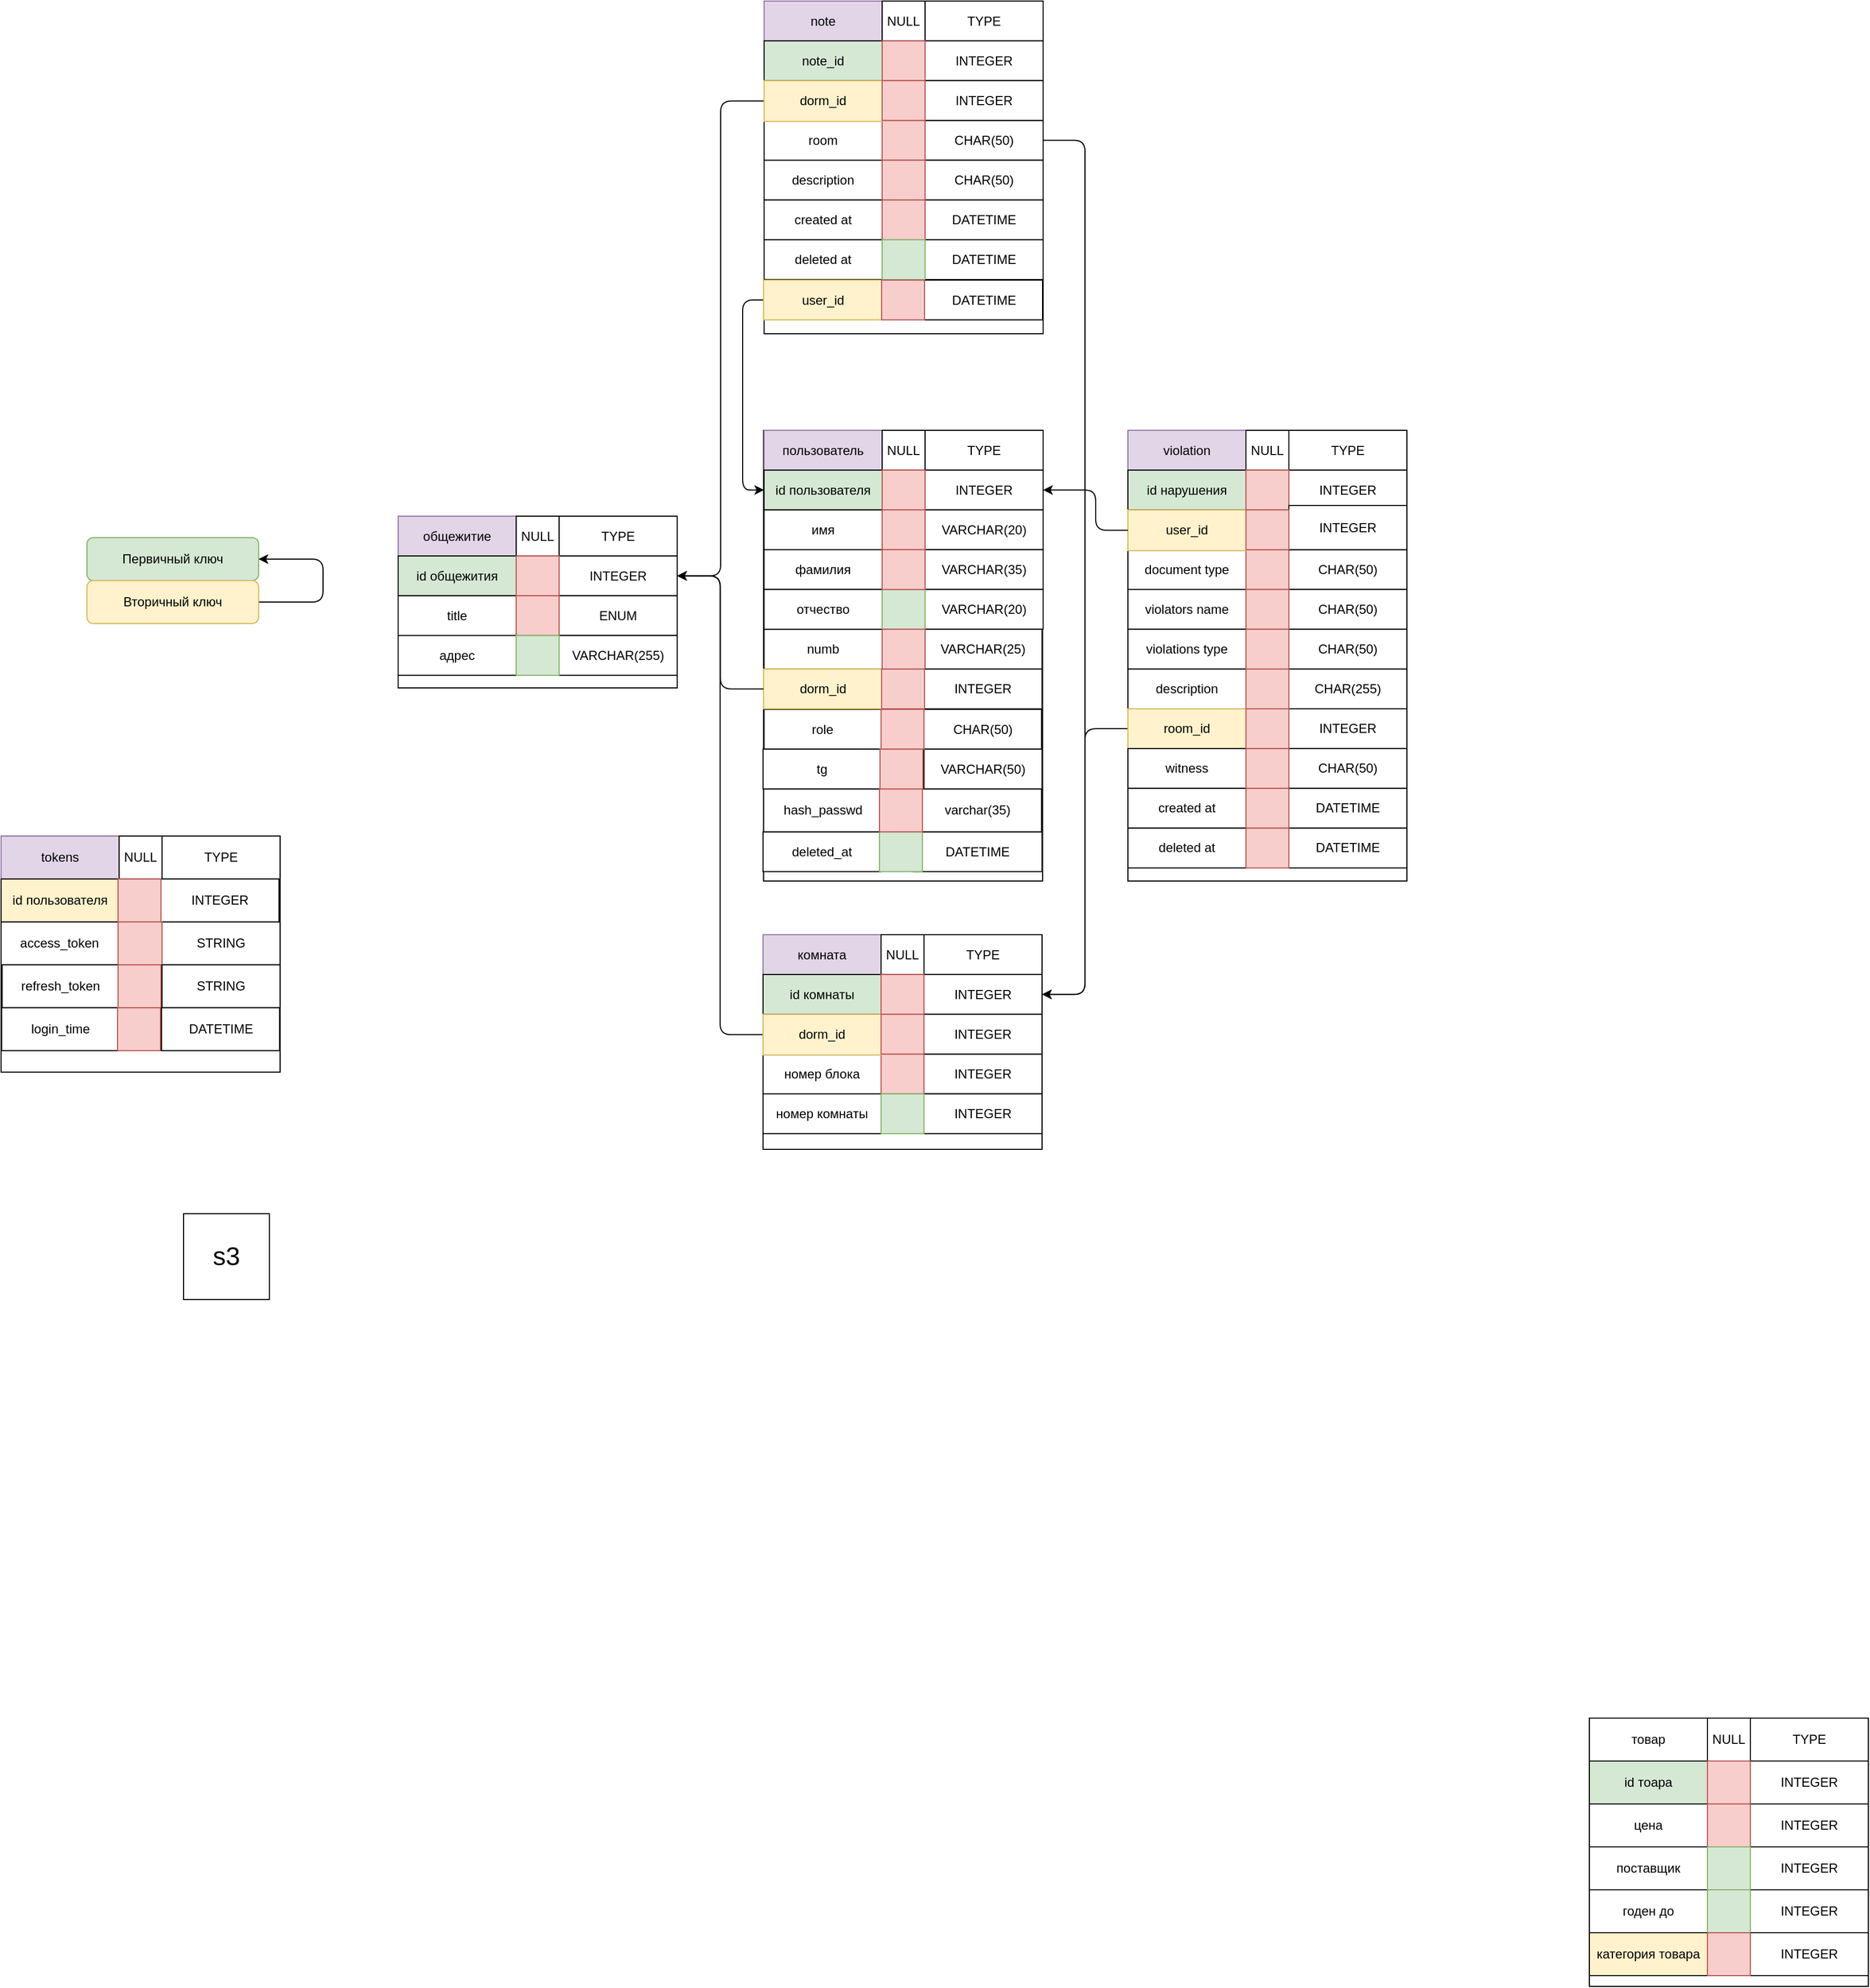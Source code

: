 <mxfile version="24.8.6">
  <diagram id="IK03RhYoSm1twwCSZCft" name="datalogic">
    <mxGraphModel dx="233" dy="3057" grid="1" gridSize="10" guides="1" tooltips="1" connect="1" arrows="1" fold="1" page="1" pageScale="1" pageWidth="827" pageHeight="1169" math="0" shadow="0">
      <root>
        <mxCell id="0" />
        <mxCell id="1" parent="0" />
        <mxCell id="Mg-qTSmUdFS9DDmD3kpt-196" value="" style="group" parent="1" vertex="1" connectable="0">
          <mxGeometry x="3000" y="400" width="260" height="250" as="geometry" />
        </mxCell>
        <mxCell id="Mg-qTSmUdFS9DDmD3kpt-197" value="" style="rounded=0;whiteSpace=wrap;html=1;container=0;" parent="Mg-qTSmUdFS9DDmD3kpt-196" vertex="1">
          <mxGeometry width="260" height="250" as="geometry" />
        </mxCell>
        <mxCell id="Mg-qTSmUdFS9DDmD3kpt-198" value="TYPE" style="rounded=0;whiteSpace=wrap;html=1;container=0;" parent="Mg-qTSmUdFS9DDmD3kpt-196" vertex="1">
          <mxGeometry x="150" width="110" height="40" as="geometry" />
        </mxCell>
        <mxCell id="Mg-qTSmUdFS9DDmD3kpt-199" value="товар" style="rounded=0;whiteSpace=wrap;html=1;container=0;" parent="Mg-qTSmUdFS9DDmD3kpt-196" vertex="1">
          <mxGeometry width="110" height="40" as="geometry" />
        </mxCell>
        <mxCell id="Mg-qTSmUdFS9DDmD3kpt-200" value="NULL" style="rounded=0;whiteSpace=wrap;html=1;container=0;" parent="Mg-qTSmUdFS9DDmD3kpt-196" vertex="1">
          <mxGeometry x="110" width="40" height="40" as="geometry" />
        </mxCell>
        <mxCell id="Mg-qTSmUdFS9DDmD3kpt-201" value="INTEGER" style="rounded=0;whiteSpace=wrap;html=1;container=0;" parent="Mg-qTSmUdFS9DDmD3kpt-196" vertex="1">
          <mxGeometry x="150" y="40" width="110" height="40" as="geometry" />
        </mxCell>
        <mxCell id="Mg-qTSmUdFS9DDmD3kpt-202" value="id тоара" style="rounded=0;whiteSpace=wrap;html=1;fillColor=#d5e8d4;strokeColor=default;container=0;" parent="Mg-qTSmUdFS9DDmD3kpt-196" vertex="1">
          <mxGeometry y="40" width="110" height="40" as="geometry" />
        </mxCell>
        <mxCell id="Mg-qTSmUdFS9DDmD3kpt-203" value="" style="rounded=0;whiteSpace=wrap;html=1;fillColor=#f8cecc;strokeColor=#b85450;container=0;" parent="Mg-qTSmUdFS9DDmD3kpt-196" vertex="1">
          <mxGeometry x="110" y="40" width="40" height="40" as="geometry" />
        </mxCell>
        <mxCell id="Mg-qTSmUdFS9DDmD3kpt-204" value="INTEGER" style="rounded=0;whiteSpace=wrap;html=1;container=0;" parent="Mg-qTSmUdFS9DDmD3kpt-196" vertex="1">
          <mxGeometry x="150" y="80" width="110" height="40" as="geometry" />
        </mxCell>
        <mxCell id="Mg-qTSmUdFS9DDmD3kpt-205" value="цена" style="rounded=0;whiteSpace=wrap;html=1;container=0;" parent="Mg-qTSmUdFS9DDmD3kpt-196" vertex="1">
          <mxGeometry y="80" width="110" height="40" as="geometry" />
        </mxCell>
        <mxCell id="Mg-qTSmUdFS9DDmD3kpt-206" value="" style="rounded=0;whiteSpace=wrap;html=1;fillColor=#f8cecc;strokeColor=#b85450;container=0;" parent="Mg-qTSmUdFS9DDmD3kpt-196" vertex="1">
          <mxGeometry x="110" y="80" width="40" height="40" as="geometry" />
        </mxCell>
        <mxCell id="Mg-qTSmUdFS9DDmD3kpt-207" value="INTEGER" style="rounded=0;whiteSpace=wrap;html=1;container=0;" parent="Mg-qTSmUdFS9DDmD3kpt-196" vertex="1">
          <mxGeometry x="150" y="120" width="110" height="40" as="geometry" />
        </mxCell>
        <mxCell id="Mg-qTSmUdFS9DDmD3kpt-208" value="поставщик" style="rounded=0;whiteSpace=wrap;html=1;container=0;" parent="Mg-qTSmUdFS9DDmD3kpt-196" vertex="1">
          <mxGeometry y="120" width="110" height="40" as="geometry" />
        </mxCell>
        <mxCell id="Mg-qTSmUdFS9DDmD3kpt-209" value="" style="rounded=0;whiteSpace=wrap;html=1;fillColor=#d5e8d4;strokeColor=#82b366;container=0;" parent="Mg-qTSmUdFS9DDmD3kpt-196" vertex="1">
          <mxGeometry x="110" y="120" width="40" height="40" as="geometry" />
        </mxCell>
        <mxCell id="Mg-qTSmUdFS9DDmD3kpt-210" value="INTEGER" style="rounded=0;whiteSpace=wrap;html=1;container=0;" parent="Mg-qTSmUdFS9DDmD3kpt-196" vertex="1">
          <mxGeometry x="150" y="160" width="110" height="40" as="geometry" />
        </mxCell>
        <mxCell id="Mg-qTSmUdFS9DDmD3kpt-211" value="годен до" style="rounded=0;whiteSpace=wrap;html=1;container=0;" parent="Mg-qTSmUdFS9DDmD3kpt-196" vertex="1">
          <mxGeometry y="160" width="110" height="40" as="geometry" />
        </mxCell>
        <mxCell id="Mg-qTSmUdFS9DDmD3kpt-212" value="" style="rounded=0;whiteSpace=wrap;html=1;fillColor=#d5e8d4;strokeColor=#82b366;container=0;" parent="Mg-qTSmUdFS9DDmD3kpt-196" vertex="1">
          <mxGeometry x="110" y="160" width="40" height="40" as="geometry" />
        </mxCell>
        <mxCell id="Mg-qTSmUdFS9DDmD3kpt-213" value="INTEGER" style="rounded=0;whiteSpace=wrap;html=1;container=0;" parent="Mg-qTSmUdFS9DDmD3kpt-196" vertex="1">
          <mxGeometry x="150" y="200" width="110" height="40" as="geometry" />
        </mxCell>
        <mxCell id="Mg-qTSmUdFS9DDmD3kpt-214" value="категория товара" style="rounded=0;whiteSpace=wrap;html=1;container=0;fillColor=#fff2cc;strokeColor=default;" parent="Mg-qTSmUdFS9DDmD3kpt-196" vertex="1">
          <mxGeometry y="200" width="110" height="40" as="geometry" />
        </mxCell>
        <mxCell id="Mg-qTSmUdFS9DDmD3kpt-215" value="" style="rounded=0;whiteSpace=wrap;html=1;fillColor=#f8cecc;strokeColor=#b85450;container=0;" parent="Mg-qTSmUdFS9DDmD3kpt-196" vertex="1">
          <mxGeometry x="110" y="200" width="40" height="40" as="geometry" />
        </mxCell>
        <mxCell id="kz-lpx9P9c-T509X2Sdj-74" value="&lt;font style=&quot;font-size: 24px;&quot;&gt;s3&lt;/font&gt;" style="whiteSpace=wrap;html=1;aspect=fixed;" parent="1" vertex="1">
          <mxGeometry x="1690" y="-70" width="80" height="80" as="geometry" />
        </mxCell>
        <mxCell id="XcGxTRYXJ3ZfyFaMYZR7-38" value="" style="group" parent="1" vertex="1" connectable="0">
          <mxGeometry x="1600" y="-700" width="220" height="80" as="geometry" />
        </mxCell>
        <mxCell id="Mg-qTSmUdFS9DDmD3kpt-182" value="Первичный ключ" style="rounded=1;whiteSpace=wrap;html=1;fillColor=#d5e8d4;strokeColor=#82b366;" parent="XcGxTRYXJ3ZfyFaMYZR7-38" vertex="1">
          <mxGeometry width="160" height="40" as="geometry" />
        </mxCell>
        <mxCell id="Mg-qTSmUdFS9DDmD3kpt-183" style="edgeStyle=orthogonalEdgeStyle;shape=connector;rounded=1;orthogonalLoop=1;jettySize=auto;html=1;entryX=1;entryY=0.5;entryDx=0;entryDy=0;labelBackgroundColor=default;strokeColor=default;align=center;verticalAlign=middle;fontFamily=Helvetica;fontSize=11;fontColor=default;endArrow=classic;endFill=1;" parent="XcGxTRYXJ3ZfyFaMYZR7-38" source="Mg-qTSmUdFS9DDmD3kpt-184" target="Mg-qTSmUdFS9DDmD3kpt-182" edge="1">
          <mxGeometry relative="1" as="geometry">
            <Array as="points">
              <mxPoint x="220" y="60" />
              <mxPoint x="220" y="20" />
            </Array>
          </mxGeometry>
        </mxCell>
        <mxCell id="Mg-qTSmUdFS9DDmD3kpt-184" value="Вторичный ключ" style="rounded=1;whiteSpace=wrap;html=1;fillColor=#fff2cc;strokeColor=#d6b656;" parent="XcGxTRYXJ3ZfyFaMYZR7-38" vertex="1">
          <mxGeometry y="40" width="160" height="40" as="geometry" />
        </mxCell>
        <mxCell id="_W2fJyuQ3QIpKZY6sCjL-20" value="" style="group" parent="1" vertex="1" connectable="0">
          <mxGeometry x="1520" y="-421.93" width="260" height="220" as="geometry" />
        </mxCell>
        <mxCell id="_W2fJyuQ3QIpKZY6sCjL-4" value="" style="rounded=0;whiteSpace=wrap;html=1;container=0;" parent="_W2fJyuQ3QIpKZY6sCjL-20" vertex="1">
          <mxGeometry width="260" height="220" as="geometry" />
        </mxCell>
        <mxCell id="_W2fJyuQ3QIpKZY6sCjL-5" value="TYPE" style="rounded=0;whiteSpace=wrap;html=1;container=0;" parent="_W2fJyuQ3QIpKZY6sCjL-20" vertex="1">
          <mxGeometry x="150" width="110" height="40" as="geometry" />
        </mxCell>
        <mxCell id="_W2fJyuQ3QIpKZY6sCjL-6" value="tokens" style="rounded=0;whiteSpace=wrap;html=1;container=0;fillColor=#e1d5e7;strokeColor=#9673a6;" parent="_W2fJyuQ3QIpKZY6sCjL-20" vertex="1">
          <mxGeometry width="110" height="40" as="geometry" />
        </mxCell>
        <mxCell id="_W2fJyuQ3QIpKZY6sCjL-7" value="NULL" style="rounded=0;whiteSpace=wrap;html=1;container=0;" parent="_W2fJyuQ3QIpKZY6sCjL-20" vertex="1">
          <mxGeometry x="110" width="40" height="40" as="geometry" />
        </mxCell>
        <mxCell id="_W2fJyuQ3QIpKZY6sCjL-8" value="STRING" style="rounded=0;whiteSpace=wrap;html=1;container=0;" parent="_W2fJyuQ3QIpKZY6sCjL-20" vertex="1">
          <mxGeometry x="150" y="80" width="110" height="40" as="geometry" />
        </mxCell>
        <mxCell id="_W2fJyuQ3QIpKZY6sCjL-9" value="access_token" style="rounded=0;whiteSpace=wrap;html=1;container=0;" parent="_W2fJyuQ3QIpKZY6sCjL-20" vertex="1">
          <mxGeometry y="80" width="109" height="40" as="geometry" />
        </mxCell>
        <mxCell id="_W2fJyuQ3QIpKZY6sCjL-10" value="INTEGER" style="rounded=0;whiteSpace=wrap;html=1;container=0;" parent="_W2fJyuQ3QIpKZY6sCjL-20" vertex="1">
          <mxGeometry x="149" y="40" width="110" height="40" as="geometry" />
        </mxCell>
        <mxCell id="_W2fJyuQ3QIpKZY6sCjL-11" value="id пользователя" style="rounded=0;whiteSpace=wrap;html=1;container=0;fillColor=#fff2cc;strokeColor=default;" parent="_W2fJyuQ3QIpKZY6sCjL-20" vertex="1">
          <mxGeometry y="40" width="110" height="40" as="geometry" />
        </mxCell>
        <mxCell id="_W2fJyuQ3QIpKZY6sCjL-12" value="" style="rounded=0;whiteSpace=wrap;html=1;fillColor=#f8cecc;strokeColor=#b85450;container=0;" parent="_W2fJyuQ3QIpKZY6sCjL-20" vertex="1">
          <mxGeometry x="109" y="40" width="40" height="40" as="geometry" />
        </mxCell>
        <mxCell id="_W2fJyuQ3QIpKZY6sCjL-13" value="" style="rounded=0;whiteSpace=wrap;html=1;fillColor=#f8cecc;strokeColor=#b85450;container=0;" parent="_W2fJyuQ3QIpKZY6sCjL-20" vertex="1">
          <mxGeometry x="109" y="80" width="41" height="40" as="geometry" />
        </mxCell>
        <mxCell id="_W2fJyuQ3QIpKZY6sCjL-14" value="STRING" style="rounded=0;whiteSpace=wrap;html=1;container=0;" parent="_W2fJyuQ3QIpKZY6sCjL-20" vertex="1">
          <mxGeometry x="150" y="120" width="110" height="40" as="geometry" />
        </mxCell>
        <mxCell id="_W2fJyuQ3QIpKZY6sCjL-15" value="refresh_token" style="rounded=0;whiteSpace=wrap;html=1;container=0;" parent="_W2fJyuQ3QIpKZY6sCjL-20" vertex="1">
          <mxGeometry x="1" y="120" width="109" height="40" as="geometry" />
        </mxCell>
        <mxCell id="_W2fJyuQ3QIpKZY6sCjL-16" value="" style="rounded=0;whiteSpace=wrap;html=1;fillColor=#f8cecc;strokeColor=#b85450;container=0;" parent="_W2fJyuQ3QIpKZY6sCjL-20" vertex="1">
          <mxGeometry x="109" y="120" width="40" height="40" as="geometry" />
        </mxCell>
        <mxCell id="_W2fJyuQ3QIpKZY6sCjL-17" value="DATETIME" style="rounded=0;whiteSpace=wrap;html=1;container=0;" parent="_W2fJyuQ3QIpKZY6sCjL-20" vertex="1">
          <mxGeometry x="149.5" y="160" width="110" height="40" as="geometry" />
        </mxCell>
        <mxCell id="_W2fJyuQ3QIpKZY6sCjL-18" value="login_time" style="rounded=0;whiteSpace=wrap;html=1;container=0;" parent="_W2fJyuQ3QIpKZY6sCjL-20" vertex="1">
          <mxGeometry x="0.5" y="160" width="109" height="40" as="geometry" />
        </mxCell>
        <mxCell id="_W2fJyuQ3QIpKZY6sCjL-19" value="" style="rounded=0;whiteSpace=wrap;html=1;fillColor=#f8cecc;strokeColor=#b85450;container=0;" parent="_W2fJyuQ3QIpKZY6sCjL-20" vertex="1">
          <mxGeometry x="108.5" y="160" width="40" height="40" as="geometry" />
        </mxCell>
        <mxCell id="7xOUk3DTF3WUJqtrLa9k-38" value="" style="group" parent="1" vertex="1" connectable="0">
          <mxGeometry x="1890" y="-720" width="260" height="160" as="geometry" />
        </mxCell>
        <mxCell id="7xOUk3DTF3WUJqtrLa9k-5" value="" style="rounded=0;whiteSpace=wrap;html=1;container=0;" parent="7xOUk3DTF3WUJqtrLa9k-38" vertex="1">
          <mxGeometry width="260" height="160" as="geometry" />
        </mxCell>
        <mxCell id="7xOUk3DTF3WUJqtrLa9k-6" value="TYPE" style="rounded=0;whiteSpace=wrap;html=1;container=0;" parent="7xOUk3DTF3WUJqtrLa9k-38" vertex="1">
          <mxGeometry x="150" width="110" height="37.073" as="geometry" />
        </mxCell>
        <mxCell id="7xOUk3DTF3WUJqtrLa9k-7" value="общежитие" style="rounded=0;whiteSpace=wrap;html=1;fillColor=#e1d5e7;strokeColor=#9673a6;container=0;" parent="7xOUk3DTF3WUJqtrLa9k-38" vertex="1">
          <mxGeometry width="110" height="37.073" as="geometry" />
        </mxCell>
        <mxCell id="7xOUk3DTF3WUJqtrLa9k-8" value="NULL" style="rounded=0;whiteSpace=wrap;html=1;container=0;" parent="7xOUk3DTF3WUJqtrLa9k-38" vertex="1">
          <mxGeometry x="110" width="40" height="37.073" as="geometry" />
        </mxCell>
        <mxCell id="7xOUk3DTF3WUJqtrLa9k-9" value="INTEGER" style="rounded=0;whiteSpace=wrap;html=1;container=0;" parent="7xOUk3DTF3WUJqtrLa9k-38" vertex="1">
          <mxGeometry x="150" y="37.073" width="110" height="37.073" as="geometry" />
        </mxCell>
        <mxCell id="7xOUk3DTF3WUJqtrLa9k-10" value="id общежития" style="rounded=0;whiteSpace=wrap;html=1;fillColor=#d5e8d4;strokeColor=default;container=0;" parent="7xOUk3DTF3WUJqtrLa9k-38" vertex="1">
          <mxGeometry y="37.073" width="110" height="37.073" as="geometry" />
        </mxCell>
        <mxCell id="7xOUk3DTF3WUJqtrLa9k-11" value="ENUM" style="rounded=0;whiteSpace=wrap;html=1;container=0;" parent="7xOUk3DTF3WUJqtrLa9k-38" vertex="1">
          <mxGeometry x="150" y="74.146" width="110" height="37.073" as="geometry" />
        </mxCell>
        <mxCell id="7xOUk3DTF3WUJqtrLa9k-12" value="title" style="rounded=0;whiteSpace=wrap;html=1;container=0;" parent="7xOUk3DTF3WUJqtrLa9k-38" vertex="1">
          <mxGeometry y="74.146" width="110" height="38" as="geometry" />
        </mxCell>
        <mxCell id="7xOUk3DTF3WUJqtrLa9k-13" value="VARCHAR(255)" style="rounded=0;whiteSpace=wrap;html=1;container=0;" parent="7xOUk3DTF3WUJqtrLa9k-38" vertex="1">
          <mxGeometry x="150" y="111.22" width="110" height="37.073" as="geometry" />
        </mxCell>
        <mxCell id="7xOUk3DTF3WUJqtrLa9k-14" value="адрес" style="rounded=0;whiteSpace=wrap;html=1;container=0;" parent="7xOUk3DTF3WUJqtrLa9k-38" vertex="1">
          <mxGeometry y="111.22" width="110" height="37.073" as="geometry" />
        </mxCell>
        <mxCell id="7xOUk3DTF3WUJqtrLa9k-28" value="" style="rounded=0;whiteSpace=wrap;html=1;strokeColor=#b85450;fillColor=#f8cecc;container=0;" parent="7xOUk3DTF3WUJqtrLa9k-38" vertex="1">
          <mxGeometry x="110" y="37.073" width="40" height="37.073" as="geometry" />
        </mxCell>
        <mxCell id="7xOUk3DTF3WUJqtrLa9k-29" value="" style="rounded=0;whiteSpace=wrap;html=1;strokeColor=#b85450;fillColor=#f8cecc;container=0;" parent="7xOUk3DTF3WUJqtrLa9k-38" vertex="1">
          <mxGeometry x="110" y="74.146" width="40" height="37.073" as="geometry" />
        </mxCell>
        <mxCell id="7xOUk3DTF3WUJqtrLa9k-31" value="" style="rounded=0;whiteSpace=wrap;html=1;strokeColor=#82b366;fillColor=#d5e8d4;container=0;" parent="7xOUk3DTF3WUJqtrLa9k-38" vertex="1">
          <mxGeometry x="110" y="111.22" width="40" height="37.073" as="geometry" />
        </mxCell>
        <mxCell id="7xOUk3DTF3WUJqtrLa9k-73" value="" style="group" parent="1" vertex="1" connectable="0">
          <mxGeometry x="2230" y="-800" width="261" height="420" as="geometry" />
        </mxCell>
        <mxCell id="Mg-qTSmUdFS9DDmD3kpt-273" value="" style="rounded=0;whiteSpace=wrap;html=1;container=0;" parent="7xOUk3DTF3WUJqtrLa9k-73" vertex="1">
          <mxGeometry x="0.5" width="260" height="420" as="geometry" />
        </mxCell>
        <mxCell id="Mg-qTSmUdFS9DDmD3kpt-274" value="TYPE" style="rounded=0;whiteSpace=wrap;html=1;container=0;" parent="7xOUk3DTF3WUJqtrLa9k-73" vertex="1">
          <mxGeometry x="151" width="110" height="37.073" as="geometry" />
        </mxCell>
        <mxCell id="Mg-qTSmUdFS9DDmD3kpt-275" value="пользователь" style="rounded=0;whiteSpace=wrap;html=1;fillColor=#e1d5e7;strokeColor=#9673a6;container=0;" parent="7xOUk3DTF3WUJqtrLa9k-73" vertex="1">
          <mxGeometry x="1" width="110" height="37.073" as="geometry" />
        </mxCell>
        <mxCell id="Mg-qTSmUdFS9DDmD3kpt-276" value="NULL" style="rounded=0;whiteSpace=wrap;html=1;container=0;" parent="7xOUk3DTF3WUJqtrLa9k-73" vertex="1">
          <mxGeometry x="111" width="40" height="37.073" as="geometry" />
        </mxCell>
        <mxCell id="Mg-qTSmUdFS9DDmD3kpt-277" value="INTEGER" style="rounded=0;whiteSpace=wrap;html=1;container=0;" parent="7xOUk3DTF3WUJqtrLa9k-73" vertex="1">
          <mxGeometry x="151" y="37.073" width="110" height="37.073" as="geometry" />
        </mxCell>
        <mxCell id="Mg-qTSmUdFS9DDmD3kpt-278" value="id пользователя" style="rounded=0;whiteSpace=wrap;html=1;fillColor=#d5e8d4;strokeColor=default;container=0;" parent="7xOUk3DTF3WUJqtrLa9k-73" vertex="1">
          <mxGeometry x="1" y="37.073" width="110" height="37.073" as="geometry" />
        </mxCell>
        <mxCell id="Mg-qTSmUdFS9DDmD3kpt-283" value="VARCHAR(20)" style="rounded=0;whiteSpace=wrap;html=1;container=0;" parent="7xOUk3DTF3WUJqtrLa9k-73" vertex="1">
          <mxGeometry x="151" y="74.146" width="110" height="37.073" as="geometry" />
        </mxCell>
        <mxCell id="Mg-qTSmUdFS9DDmD3kpt-284" value="имя" style="rounded=0;whiteSpace=wrap;html=1;container=0;" parent="7xOUk3DTF3WUJqtrLa9k-73" vertex="1">
          <mxGeometry x="1" y="74.146" width="110" height="38" as="geometry" />
        </mxCell>
        <mxCell id="Mg-qTSmUdFS9DDmD3kpt-286" value="VARCHAR(35)" style="rounded=0;whiteSpace=wrap;html=1;container=0;" parent="7xOUk3DTF3WUJqtrLa9k-73" vertex="1">
          <mxGeometry x="151" y="111.22" width="110" height="37.073" as="geometry" />
        </mxCell>
        <mxCell id="Mg-qTSmUdFS9DDmD3kpt-287" value="фамилия" style="rounded=0;whiteSpace=wrap;html=1;container=0;" parent="7xOUk3DTF3WUJqtrLa9k-73" vertex="1">
          <mxGeometry x="1" y="111.22" width="110" height="37.073" as="geometry" />
        </mxCell>
        <mxCell id="Mg-qTSmUdFS9DDmD3kpt-288" value="" style="rounded=0;whiteSpace=wrap;html=1;container=0;" parent="7xOUk3DTF3WUJqtrLa9k-73" vertex="1">
          <mxGeometry x="111" y="148.293" width="40" height="37.073" as="geometry" />
        </mxCell>
        <mxCell id="Mg-qTSmUdFS9DDmD3kpt-289" value="VARCHAR(20)" style="rounded=0;whiteSpace=wrap;html=1;container=0;" parent="7xOUk3DTF3WUJqtrLa9k-73" vertex="1">
          <mxGeometry x="151" y="148.293" width="110" height="37.073" as="geometry" />
        </mxCell>
        <mxCell id="Mg-qTSmUdFS9DDmD3kpt-298" value="numb" style="rounded=0;whiteSpace=wrap;html=1;strokeColor=default;container=0;" parent="7xOUk3DTF3WUJqtrLa9k-73" vertex="1">
          <mxGeometry x="1" y="185.36" width="110" height="37.07" as="geometry" />
        </mxCell>
        <mxCell id="Mg-qTSmUdFS9DDmD3kpt-299" value="VARCHAR(25)" style="rounded=0;whiteSpace=wrap;html=1;container=0;" parent="7xOUk3DTF3WUJqtrLa9k-73" vertex="1">
          <mxGeometry x="150" y="185.362" width="110" height="37.073" as="geometry" />
        </mxCell>
        <mxCell id="Mg-qTSmUdFS9DDmD3kpt-304" value="отчество" style="rounded=0;whiteSpace=wrap;html=1;strokeColor=default;container=0;" parent="7xOUk3DTF3WUJqtrLa9k-73" vertex="1">
          <mxGeometry x="1" y="148.293" width="110" height="37.073" as="geometry" />
        </mxCell>
        <mxCell id="XcGxTRYXJ3ZfyFaMYZR7-34" value="role" style="rounded=0;whiteSpace=wrap;html=1;container=0;" parent="7xOUk3DTF3WUJqtrLa9k-73" vertex="1">
          <mxGeometry x="1" y="260.01" width="109" height="37.07" as="geometry" />
        </mxCell>
        <mxCell id="XcGxTRYXJ3ZfyFaMYZR7-35" value="CHAR(50)" style="rounded=0;whiteSpace=wrap;html=1;container=0;" parent="7xOUk3DTF3WUJqtrLa9k-73" vertex="1">
          <mxGeometry x="149.5" y="260.005" width="110" height="37.073" as="geometry" />
        </mxCell>
        <mxCell id="1lnWtZXPtRV0MWCXyM58-1" value="deleted_at" style="rounded=0;whiteSpace=wrap;html=1;container=0;" parent="7xOUk3DTF3WUJqtrLa9k-73" vertex="1">
          <mxGeometry y="374.15" width="110" height="37.07" as="geometry" />
        </mxCell>
        <mxCell id="1lnWtZXPtRV0MWCXyM58-2" value="DATETIME" style="rounded=0;whiteSpace=wrap;html=1;container=0;" parent="7xOUk3DTF3WUJqtrLa9k-73" vertex="1">
          <mxGeometry x="140" y="374.15" width="120" height="37.07" as="geometry" />
        </mxCell>
        <mxCell id="XcGxTRYXJ3ZfyFaMYZR7-51" value="varchar(35)" style="rounded=0;whiteSpace=wrap;html=1;container=0;" parent="7xOUk3DTF3WUJqtrLa9k-73" vertex="1">
          <mxGeometry x="140" y="334.15" width="119.5" height="40" as="geometry" />
        </mxCell>
        <mxCell id="7xOUk3DTF3WUJqtrLa9k-3" value="VARCHAR(50)" style="rounded=0;whiteSpace=wrap;html=1;container=0;" parent="7xOUk3DTF3WUJqtrLa9k-73" vertex="1">
          <mxGeometry x="150" y="297.08" width="110" height="37.07" as="geometry" />
        </mxCell>
        <mxCell id="XcGxTRYXJ3ZfyFaMYZR7-52" value="hash_passwd" style="rounded=0;whiteSpace=wrap;html=1;container=0;" parent="7xOUk3DTF3WUJqtrLa9k-73" vertex="1">
          <mxGeometry x="0.5" y="334.15" width="110" height="40" as="geometry" />
        </mxCell>
        <mxCell id="7xOUk3DTF3WUJqtrLa9k-2" value="tg" style="rounded=0;whiteSpace=wrap;html=1;container=0;" parent="7xOUk3DTF3WUJqtrLa9k-73" vertex="1">
          <mxGeometry y="297.08" width="110" height="37.07" as="geometry" />
        </mxCell>
        <mxCell id="Mg-qTSmUdFS9DDmD3kpt-279" value="" style="rounded=0;whiteSpace=wrap;html=1;strokeColor=#b85450;fillColor=#f8cecc;container=0;" parent="7xOUk3DTF3WUJqtrLa9k-73" vertex="1">
          <mxGeometry x="111" y="37.073" width="40" height="37.073" as="geometry" />
        </mxCell>
        <mxCell id="Mg-qTSmUdFS9DDmD3kpt-285" value="" style="rounded=0;whiteSpace=wrap;html=1;strokeColor=#b85450;fillColor=#f8cecc;container=0;" parent="7xOUk3DTF3WUJqtrLa9k-73" vertex="1">
          <mxGeometry x="111" y="74.146" width="40" height="37.073" as="geometry" />
        </mxCell>
        <mxCell id="Mg-qTSmUdFS9DDmD3kpt-291" value="" style="rounded=0;whiteSpace=wrap;html=1;strokeColor=#82b366;fillColor=#d5e8d4;container=0;" parent="7xOUk3DTF3WUJqtrLa9k-73" vertex="1">
          <mxGeometry x="111" y="148.293" width="40" height="37.073" as="geometry" />
        </mxCell>
        <mxCell id="Mg-qTSmUdFS9DDmD3kpt-297" value="" style="rounded=0;whiteSpace=wrap;html=1;strokeColor=#b85450;fillColor=#f8cecc;container=0;" parent="7xOUk3DTF3WUJqtrLa9k-73" vertex="1">
          <mxGeometry x="111" y="111.22" width="40" height="37.073" as="geometry" />
        </mxCell>
        <mxCell id="Mg-qTSmUdFS9DDmD3kpt-300" value="" style="rounded=0;whiteSpace=wrap;html=1;strokeColor=#b85450;fillColor=#f8cecc;container=0;" parent="7xOUk3DTF3WUJqtrLa9k-73" vertex="1">
          <mxGeometry x="111" y="185.36" width="40" height="37.07" as="geometry" />
        </mxCell>
        <mxCell id="XcGxTRYXJ3ZfyFaMYZR7-36" value="" style="rounded=0;whiteSpace=wrap;html=1;strokeColor=#b85450;fillColor=#f8cecc;container=0;" parent="7xOUk3DTF3WUJqtrLa9k-73" vertex="1">
          <mxGeometry x="110" y="260.01" width="40" height="37.07" as="geometry" />
        </mxCell>
        <mxCell id="1lnWtZXPtRV0MWCXyM58-3" value="" style="rounded=0;whiteSpace=wrap;html=1;strokeColor=#82b366;fillColor=#d5e8d4;container=0;" parent="7xOUk3DTF3WUJqtrLa9k-73" vertex="1">
          <mxGeometry x="108.5" y="374.145" width="40" height="37.073" as="geometry" />
        </mxCell>
        <mxCell id="XcGxTRYXJ3ZfyFaMYZR7-53" value="" style="rounded=0;whiteSpace=wrap;html=1;fillColor=#f8cecc;strokeColor=#b85450;container=0;" parent="7xOUk3DTF3WUJqtrLa9k-73" vertex="1">
          <mxGeometry x="108.5" y="334.15" width="40" height="40" as="geometry" />
        </mxCell>
        <mxCell id="7xOUk3DTF3WUJqtrLa9k-4" value="" style="rounded=0;whiteSpace=wrap;html=1;strokeColor=#b85450;fillColor=#f8cecc;container=0;" parent="7xOUk3DTF3WUJqtrLa9k-73" vertex="1">
          <mxGeometry x="109" y="297.08" width="40" height="37.07" as="geometry" />
        </mxCell>
        <mxCell id="7xOUk3DTF3WUJqtrLa9k-68" value="dorm_id" style="rounded=0;whiteSpace=wrap;html=1;container=0;fillColor=#fff2cc;strokeColor=#d6b656;" parent="7xOUk3DTF3WUJqtrLa9k-73" vertex="1">
          <mxGeometry x="0.5" y="222.44" width="110" height="37.07" as="geometry" />
        </mxCell>
        <mxCell id="7xOUk3DTF3WUJqtrLa9k-69" value="INTEGER" style="rounded=0;whiteSpace=wrap;html=1;container=0;" parent="7xOUk3DTF3WUJqtrLa9k-73" vertex="1">
          <mxGeometry x="150" y="222.435" width="110" height="37.073" as="geometry" />
        </mxCell>
        <mxCell id="7xOUk3DTF3WUJqtrLa9k-70" value="" style="rounded=0;whiteSpace=wrap;html=1;strokeColor=#b85450;fillColor=#f8cecc;container=0;" parent="7xOUk3DTF3WUJqtrLa9k-73" vertex="1">
          <mxGeometry x="110.5" y="222.44" width="40" height="37.07" as="geometry" />
        </mxCell>
        <mxCell id="7xOUk3DTF3WUJqtrLa9k-128" style="edgeStyle=orthogonalEdgeStyle;rounded=1;orthogonalLoop=1;jettySize=auto;html=1;entryX=1;entryY=0.5;entryDx=0;entryDy=0;curved=0;" parent="1" source="7xOUk3DTF3WUJqtrLa9k-68" target="7xOUk3DTF3WUJqtrLa9k-9" edge="1">
          <mxGeometry relative="1" as="geometry" />
        </mxCell>
        <mxCell id="7xOUk3DTF3WUJqtrLa9k-130" style="edgeStyle=orthogonalEdgeStyle;rounded=1;orthogonalLoop=1;jettySize=auto;html=1;entryX=1;entryY=0.5;entryDx=0;entryDy=0;curved=0;" parent="1" source="7xOUk3DTF3WUJqtrLa9k-113" target="7xOUk3DTF3WUJqtrLa9k-44" edge="1">
          <mxGeometry relative="1" as="geometry">
            <Array as="points">
              <mxPoint x="2530" y="-522" />
              <mxPoint x="2530" y="-274" />
            </Array>
          </mxGeometry>
        </mxCell>
        <mxCell id="7xOUk3DTF3WUJqtrLa9k-131" style="edgeStyle=orthogonalEdgeStyle;rounded=1;orthogonalLoop=1;jettySize=auto;html=1;entryX=1;entryY=0.5;entryDx=0;entryDy=0;curved=0;" parent="1" source="7xOUk3DTF3WUJqtrLa9k-80" target="7xOUk3DTF3WUJqtrLa9k-9" edge="1">
          <mxGeometry relative="1" as="geometry" />
        </mxCell>
        <mxCell id="7xOUk3DTF3WUJqtrLa9k-132" value="" style="group" parent="1" vertex="1" connectable="0">
          <mxGeometry x="2230" y="-330" width="260" height="200" as="geometry" />
        </mxCell>
        <mxCell id="7xOUk3DTF3WUJqtrLa9k-40" value="" style="rounded=0;whiteSpace=wrap;html=1;container=0;" parent="7xOUk3DTF3WUJqtrLa9k-132" vertex="1">
          <mxGeometry width="260" height="200" as="geometry" />
        </mxCell>
        <mxCell id="7xOUk3DTF3WUJqtrLa9k-41" value="TYPE" style="rounded=0;whiteSpace=wrap;html=1;container=0;" parent="7xOUk3DTF3WUJqtrLa9k-132" vertex="1">
          <mxGeometry x="150" width="110" height="37.073" as="geometry" />
        </mxCell>
        <mxCell id="7xOUk3DTF3WUJqtrLa9k-42" value="комната" style="rounded=0;whiteSpace=wrap;html=1;fillColor=#e1d5e7;strokeColor=#9673a6;container=0;" parent="7xOUk3DTF3WUJqtrLa9k-132" vertex="1">
          <mxGeometry width="110" height="37.073" as="geometry" />
        </mxCell>
        <mxCell id="7xOUk3DTF3WUJqtrLa9k-43" value="NULL" style="rounded=0;whiteSpace=wrap;html=1;container=0;" parent="7xOUk3DTF3WUJqtrLa9k-132" vertex="1">
          <mxGeometry x="110" width="40" height="37.073" as="geometry" />
        </mxCell>
        <mxCell id="7xOUk3DTF3WUJqtrLa9k-44" value="INTEGER" style="rounded=0;whiteSpace=wrap;html=1;container=0;" parent="7xOUk3DTF3WUJqtrLa9k-132" vertex="1">
          <mxGeometry x="150" y="37.073" width="110" height="37.073" as="geometry" />
        </mxCell>
        <mxCell id="7xOUk3DTF3WUJqtrLa9k-45" value="id комнаты" style="rounded=0;whiteSpace=wrap;html=1;fillColor=#d5e8d4;strokeColor=default;container=0;" parent="7xOUk3DTF3WUJqtrLa9k-132" vertex="1">
          <mxGeometry y="37.073" width="110" height="37.073" as="geometry" />
        </mxCell>
        <mxCell id="7xOUk3DTF3WUJqtrLa9k-46" value="INTEGER" style="rounded=0;whiteSpace=wrap;html=1;container=0;" parent="7xOUk3DTF3WUJqtrLa9k-132" vertex="1">
          <mxGeometry x="150" y="111.216" width="110" height="37.073" as="geometry" />
        </mxCell>
        <mxCell id="7xOUk3DTF3WUJqtrLa9k-47" value="номер блока" style="rounded=0;whiteSpace=wrap;html=1;container=0;" parent="7xOUk3DTF3WUJqtrLa9k-132" vertex="1">
          <mxGeometry y="111.216" width="110" height="38" as="geometry" />
        </mxCell>
        <mxCell id="7xOUk3DTF3WUJqtrLa9k-48" value="INTEGER" style="rounded=0;whiteSpace=wrap;html=1;container=0;" parent="7xOUk3DTF3WUJqtrLa9k-132" vertex="1">
          <mxGeometry x="150" y="148.29" width="110" height="37.073" as="geometry" />
        </mxCell>
        <mxCell id="7xOUk3DTF3WUJqtrLa9k-49" value="номер комнаты" style="rounded=0;whiteSpace=wrap;html=1;container=0;" parent="7xOUk3DTF3WUJqtrLa9k-132" vertex="1">
          <mxGeometry y="148.29" width="110" height="37.073" as="geometry" />
        </mxCell>
        <mxCell id="7xOUk3DTF3WUJqtrLa9k-50" value="" style="rounded=0;whiteSpace=wrap;html=1;strokeColor=#b85450;fillColor=#f8cecc;container=0;" parent="7xOUk3DTF3WUJqtrLa9k-132" vertex="1">
          <mxGeometry x="110" y="37.073" width="40" height="37.073" as="geometry" />
        </mxCell>
        <mxCell id="7xOUk3DTF3WUJqtrLa9k-51" value="" style="rounded=0;whiteSpace=wrap;html=1;strokeColor=#b85450;fillColor=#f8cecc;container=0;" parent="7xOUk3DTF3WUJqtrLa9k-132" vertex="1">
          <mxGeometry x="110" y="111.216" width="40" height="37.073" as="geometry" />
        </mxCell>
        <mxCell id="7xOUk3DTF3WUJqtrLa9k-52" value="" style="rounded=0;whiteSpace=wrap;html=1;strokeColor=#82b366;fillColor=#d5e8d4;container=0;" parent="7xOUk3DTF3WUJqtrLa9k-132" vertex="1">
          <mxGeometry x="110" y="148.29" width="40" height="37.073" as="geometry" />
        </mxCell>
        <mxCell id="7xOUk3DTF3WUJqtrLa9k-79" value="INTEGER" style="rounded=0;whiteSpace=wrap;html=1;container=0;" parent="7xOUk3DTF3WUJqtrLa9k-132" vertex="1">
          <mxGeometry x="150" y="74.146" width="110" height="37.073" as="geometry" />
        </mxCell>
        <mxCell id="7xOUk3DTF3WUJqtrLa9k-80" value="dorm_id" style="rounded=0;whiteSpace=wrap;html=1;container=0;fillColor=#fff2cc;strokeColor=#d6b656;" parent="7xOUk3DTF3WUJqtrLa9k-132" vertex="1">
          <mxGeometry y="74.146" width="110" height="38" as="geometry" />
        </mxCell>
        <mxCell id="7xOUk3DTF3WUJqtrLa9k-81" value="" style="rounded=0;whiteSpace=wrap;html=1;strokeColor=#b85450;fillColor=#f8cecc;container=0;" parent="7xOUk3DTF3WUJqtrLa9k-132" vertex="1">
          <mxGeometry x="110" y="74.146" width="40" height="37.073" as="geometry" />
        </mxCell>
        <mxCell id="7xOUk3DTF3WUJqtrLa9k-157" value="" style="group" parent="1" vertex="1" connectable="0">
          <mxGeometry x="2570" y="-800.0" width="260" height="420" as="geometry" />
        </mxCell>
        <mxCell id="7xOUk3DTF3WUJqtrLa9k-88" value="" style="rounded=0;whiteSpace=wrap;html=1;container=0;" parent="7xOUk3DTF3WUJqtrLa9k-157" vertex="1">
          <mxGeometry width="260" height="420" as="geometry" />
        </mxCell>
        <mxCell id="7xOUk3DTF3WUJqtrLa9k-89" value="TYPE" style="rounded=0;whiteSpace=wrap;html=1;container=0;" parent="7xOUk3DTF3WUJqtrLa9k-157" vertex="1">
          <mxGeometry x="150" width="110" height="37.073" as="geometry" />
        </mxCell>
        <mxCell id="7xOUk3DTF3WUJqtrLa9k-90" value="violation" style="rounded=0;whiteSpace=wrap;html=1;fillColor=#e1d5e7;strokeColor=#9673a6;container=0;" parent="7xOUk3DTF3WUJqtrLa9k-157" vertex="1">
          <mxGeometry width="110" height="37.073" as="geometry" />
        </mxCell>
        <mxCell id="7xOUk3DTF3WUJqtrLa9k-91" value="NULL" style="rounded=0;whiteSpace=wrap;html=1;container=0;" parent="7xOUk3DTF3WUJqtrLa9k-157" vertex="1">
          <mxGeometry x="110" width="40" height="37.073" as="geometry" />
        </mxCell>
        <mxCell id="7xOUk3DTF3WUJqtrLa9k-92" value="INTEGER" style="rounded=0;whiteSpace=wrap;html=1;container=0;" parent="7xOUk3DTF3WUJqtrLa9k-157" vertex="1">
          <mxGeometry x="150" y="37.073" width="110" height="37.073" as="geometry" />
        </mxCell>
        <mxCell id="7xOUk3DTF3WUJqtrLa9k-93" value="id нарушения" style="rounded=0;whiteSpace=wrap;html=1;fillColor=#d5e8d4;strokeColor=default;container=0;" parent="7xOUk3DTF3WUJqtrLa9k-157" vertex="1">
          <mxGeometry y="37.073" width="110" height="37.073" as="geometry" />
        </mxCell>
        <mxCell id="7xOUk3DTF3WUJqtrLa9k-94" value="CHAR(50)" style="rounded=0;whiteSpace=wrap;html=1;container=0;" parent="7xOUk3DTF3WUJqtrLa9k-157" vertex="1">
          <mxGeometry x="150" y="111.216" width="110" height="37.073" as="geometry" />
        </mxCell>
        <mxCell id="7xOUk3DTF3WUJqtrLa9k-95" value="document type" style="rounded=0;whiteSpace=wrap;html=1;container=0;" parent="7xOUk3DTF3WUJqtrLa9k-157" vertex="1">
          <mxGeometry y="111.216" width="110" height="38" as="geometry" />
        </mxCell>
        <mxCell id="7xOUk3DTF3WUJqtrLa9k-96" value="CHAR(50)" style="rounded=0;whiteSpace=wrap;html=1;container=0;" parent="7xOUk3DTF3WUJqtrLa9k-157" vertex="1">
          <mxGeometry x="150" y="148.29" width="110" height="37.073" as="geometry" />
        </mxCell>
        <mxCell id="7xOUk3DTF3WUJqtrLa9k-97" value="violators name" style="rounded=0;whiteSpace=wrap;html=1;container=0;" parent="7xOUk3DTF3WUJqtrLa9k-157" vertex="1">
          <mxGeometry y="148.29" width="110" height="37.073" as="geometry" />
        </mxCell>
        <mxCell id="7xOUk3DTF3WUJqtrLa9k-98" value="" style="rounded=0;whiteSpace=wrap;html=1;strokeColor=#b85450;fillColor=#f8cecc;container=0;" parent="7xOUk3DTF3WUJqtrLa9k-157" vertex="1">
          <mxGeometry x="110" y="37.073" width="40" height="37.073" as="geometry" />
        </mxCell>
        <mxCell id="7xOUk3DTF3WUJqtrLa9k-99" value="" style="rounded=0;whiteSpace=wrap;html=1;strokeColor=#b85450;fillColor=#f8cecc;container=0;" parent="7xOUk3DTF3WUJqtrLa9k-157" vertex="1">
          <mxGeometry x="110" y="111.216" width="40" height="37.073" as="geometry" />
        </mxCell>
        <mxCell id="7xOUk3DTF3WUJqtrLa9k-100" value="" style="rounded=0;whiteSpace=wrap;html=1;strokeColor=#b85450;fillColor=#f8cecc;container=0;" parent="7xOUk3DTF3WUJqtrLa9k-157" vertex="1">
          <mxGeometry x="110" y="148.29" width="40" height="37.073" as="geometry" />
        </mxCell>
        <mxCell id="7xOUk3DTF3WUJqtrLa9k-101" value="INTEGER" style="rounded=0;whiteSpace=wrap;html=1;container=0;" parent="7xOUk3DTF3WUJqtrLa9k-157" vertex="1">
          <mxGeometry x="150" y="70" width="110" height="41.22" as="geometry" />
        </mxCell>
        <mxCell id="7xOUk3DTF3WUJqtrLa9k-102" value="user_id" style="rounded=0;whiteSpace=wrap;html=1;container=0;fillColor=#fff2cc;strokeColor=#d6b656;" parent="7xOUk3DTF3WUJqtrLa9k-157" vertex="1">
          <mxGeometry y="74.146" width="110" height="38" as="geometry" />
        </mxCell>
        <mxCell id="7xOUk3DTF3WUJqtrLa9k-103" value="" style="rounded=0;whiteSpace=wrap;html=1;strokeColor=#b85450;fillColor=#f8cecc;container=0;" parent="7xOUk3DTF3WUJqtrLa9k-157" vertex="1">
          <mxGeometry x="110" y="74.146" width="40" height="37.073" as="geometry" />
        </mxCell>
        <mxCell id="7xOUk3DTF3WUJqtrLa9k-104" value="CHAR(50)" style="rounded=0;whiteSpace=wrap;html=1;container=0;" parent="7xOUk3DTF3WUJqtrLa9k-157" vertex="1">
          <mxGeometry x="150" y="185.36" width="110" height="37.073" as="geometry" />
        </mxCell>
        <mxCell id="7xOUk3DTF3WUJqtrLa9k-105" value="violations type" style="rounded=0;whiteSpace=wrap;html=1;container=0;" parent="7xOUk3DTF3WUJqtrLa9k-157" vertex="1">
          <mxGeometry y="185.36" width="110" height="37.073" as="geometry" />
        </mxCell>
        <mxCell id="7xOUk3DTF3WUJqtrLa9k-106" value="" style="rounded=0;whiteSpace=wrap;html=1;strokeColor=#b85450;fillColor=#f8cecc;container=0;" parent="7xOUk3DTF3WUJqtrLa9k-157" vertex="1">
          <mxGeometry x="110" y="185.36" width="40" height="37.073" as="geometry" />
        </mxCell>
        <mxCell id="7xOUk3DTF3WUJqtrLa9k-109" value="CHAR(255)" style="rounded=0;whiteSpace=wrap;html=1;container=0;" parent="7xOUk3DTF3WUJqtrLa9k-157" vertex="1">
          <mxGeometry x="150" y="222.43" width="110" height="37.073" as="geometry" />
        </mxCell>
        <mxCell id="7xOUk3DTF3WUJqtrLa9k-110" value="description" style="rounded=0;whiteSpace=wrap;html=1;container=0;" parent="7xOUk3DTF3WUJqtrLa9k-157" vertex="1">
          <mxGeometry y="222.43" width="110" height="37.073" as="geometry" />
        </mxCell>
        <mxCell id="7xOUk3DTF3WUJqtrLa9k-111" value="" style="rounded=0;whiteSpace=wrap;html=1;strokeColor=#b85450;fillColor=#f8cecc;container=0;" parent="7xOUk3DTF3WUJqtrLa9k-157" vertex="1">
          <mxGeometry x="110" y="222.43" width="40" height="37.073" as="geometry" />
        </mxCell>
        <mxCell id="7xOUk3DTF3WUJqtrLa9k-112" value="INTEGER" style="rounded=0;whiteSpace=wrap;html=1;container=0;" parent="7xOUk3DTF3WUJqtrLa9k-157" vertex="1">
          <mxGeometry x="150" y="259.5" width="110" height="37.073" as="geometry" />
        </mxCell>
        <mxCell id="7xOUk3DTF3WUJqtrLa9k-113" value="room_id" style="rounded=0;whiteSpace=wrap;html=1;container=0;fillColor=#fff2cc;strokeColor=#d6b656;" parent="7xOUk3DTF3WUJqtrLa9k-157" vertex="1">
          <mxGeometry y="259.5" width="110" height="37.073" as="geometry" />
        </mxCell>
        <mxCell id="7xOUk3DTF3WUJqtrLa9k-114" value="" style="rounded=0;whiteSpace=wrap;html=1;strokeColor=#b85450;fillColor=#f8cecc;container=0;" parent="7xOUk3DTF3WUJqtrLa9k-157" vertex="1">
          <mxGeometry x="110" y="259.5" width="40" height="37.073" as="geometry" />
        </mxCell>
        <mxCell id="7xOUk3DTF3WUJqtrLa9k-115" value="CHAR(50)" style="rounded=0;whiteSpace=wrap;html=1;container=0;" parent="7xOUk3DTF3WUJqtrLa9k-157" vertex="1">
          <mxGeometry x="150" y="296.57" width="110" height="37.073" as="geometry" />
        </mxCell>
        <mxCell id="7xOUk3DTF3WUJqtrLa9k-116" value="witness" style="rounded=0;whiteSpace=wrap;html=1;container=0;" parent="7xOUk3DTF3WUJqtrLa9k-157" vertex="1">
          <mxGeometry y="296.57" width="110" height="37.073" as="geometry" />
        </mxCell>
        <mxCell id="7xOUk3DTF3WUJqtrLa9k-117" value="" style="rounded=0;whiteSpace=wrap;html=1;strokeColor=#b85450;fillColor=#f8cecc;container=0;" parent="7xOUk3DTF3WUJqtrLa9k-157" vertex="1">
          <mxGeometry x="110" y="296.57" width="40" height="37.073" as="geometry" />
        </mxCell>
        <mxCell id="7xOUk3DTF3WUJqtrLa9k-118" value="DATETIME" style="rounded=0;whiteSpace=wrap;html=1;container=0;" parent="7xOUk3DTF3WUJqtrLa9k-157" vertex="1">
          <mxGeometry x="150" y="333.64" width="110" height="37.073" as="geometry" />
        </mxCell>
        <mxCell id="7xOUk3DTF3WUJqtrLa9k-119" value="created at" style="rounded=0;whiteSpace=wrap;html=1;container=0;" parent="7xOUk3DTF3WUJqtrLa9k-157" vertex="1">
          <mxGeometry y="333.64" width="110" height="37.073" as="geometry" />
        </mxCell>
        <mxCell id="7xOUk3DTF3WUJqtrLa9k-120" value="" style="rounded=0;whiteSpace=wrap;html=1;strokeColor=#b85450;fillColor=#f8cecc;container=0;" parent="7xOUk3DTF3WUJqtrLa9k-157" vertex="1">
          <mxGeometry x="110" y="333.64" width="40" height="37.073" as="geometry" />
        </mxCell>
        <mxCell id="7xOUk3DTF3WUJqtrLa9k-121" value="DATETIME" style="rounded=0;whiteSpace=wrap;html=1;container=0;" parent="7xOUk3DTF3WUJqtrLa9k-157" vertex="1">
          <mxGeometry x="150" y="370.71" width="110" height="37.073" as="geometry" />
        </mxCell>
        <mxCell id="7xOUk3DTF3WUJqtrLa9k-122" value="deleted at" style="rounded=0;whiteSpace=wrap;html=1;container=0;" parent="7xOUk3DTF3WUJqtrLa9k-157" vertex="1">
          <mxGeometry y="370.71" width="110" height="37.073" as="geometry" />
        </mxCell>
        <mxCell id="7xOUk3DTF3WUJqtrLa9k-123" value="" style="rounded=0;whiteSpace=wrap;html=1;strokeColor=#b85450;fillColor=#f8cecc;container=0;" parent="7xOUk3DTF3WUJqtrLa9k-157" vertex="1">
          <mxGeometry x="110" y="370.71" width="40" height="37.073" as="geometry" />
        </mxCell>
        <mxCell id="7xOUk3DTF3WUJqtrLa9k-159" style="edgeStyle=orthogonalEdgeStyle;rounded=1;orthogonalLoop=1;jettySize=auto;html=1;entryX=1;entryY=0.5;entryDx=0;entryDy=0;curved=0;" parent="1" source="7xOUk3DTF3WUJqtrLa9k-147" target="7xOUk3DTF3WUJqtrLa9k-9" edge="1">
          <mxGeometry relative="1" as="geometry" />
        </mxCell>
        <mxCell id="7xOUk3DTF3WUJqtrLa9k-161" style="edgeStyle=orthogonalEdgeStyle;rounded=1;orthogonalLoop=1;jettySize=auto;html=1;exitX=1;exitY=0.5;exitDx=0;exitDy=0;entryX=1;entryY=0.5;entryDx=0;entryDy=0;curved=0;" parent="1" source="7xOUk3DTF3WUJqtrLa9k-139" target="7xOUk3DTF3WUJqtrLa9k-44" edge="1">
          <mxGeometry relative="1" as="geometry">
            <Array as="points">
              <mxPoint x="2530" y="-1070" />
              <mxPoint x="2530" y="-274" />
            </Array>
          </mxGeometry>
        </mxCell>
        <mxCell id="_xIxu37W2f5-DL7v4vmT-4" style="edgeStyle=orthogonalEdgeStyle;rounded=1;orthogonalLoop=1;jettySize=auto;html=1;entryX=0;entryY=0.5;entryDx=0;entryDy=0;curved=0;" edge="1" parent="1" source="_xIxu37W2f5-DL7v4vmT-2" target="Mg-qTSmUdFS9DDmD3kpt-278">
          <mxGeometry relative="1" as="geometry">
            <Array as="points">
              <mxPoint x="2211" y="-921" />
              <mxPoint x="2211" y="-744" />
            </Array>
          </mxGeometry>
        </mxCell>
        <mxCell id="7xOUk3DTF3WUJqtrLa9k-149" value="" style="rounded=0;whiteSpace=wrap;html=1;container=0;" parent="1" vertex="1">
          <mxGeometry x="2231" y="-1200" width="260" height="310" as="geometry" />
        </mxCell>
        <mxCell id="7xOUk3DTF3WUJqtrLa9k-134" value="TYPE" style="rounded=0;whiteSpace=wrap;html=1;container=0;" parent="1" vertex="1">
          <mxGeometry x="2381" y="-1200" width="110" height="37.073" as="geometry" />
        </mxCell>
        <mxCell id="7xOUk3DTF3WUJqtrLa9k-135" value="note" style="rounded=0;whiteSpace=wrap;html=1;fillColor=#e1d5e7;strokeColor=#9673a6;container=0;" parent="1" vertex="1">
          <mxGeometry x="2231" y="-1200" width="110" height="37.073" as="geometry" />
        </mxCell>
        <mxCell id="7xOUk3DTF3WUJqtrLa9k-136" value="NULL" style="rounded=0;whiteSpace=wrap;html=1;container=0;" parent="1" vertex="1">
          <mxGeometry x="2341" y="-1200" width="40" height="37.073" as="geometry" />
        </mxCell>
        <mxCell id="7xOUk3DTF3WUJqtrLa9k-137" value="INTEGER" style="rounded=0;whiteSpace=wrap;html=1;container=0;" parent="1" vertex="1">
          <mxGeometry x="2381" y="-1162.927" width="110" height="37.073" as="geometry" />
        </mxCell>
        <mxCell id="7xOUk3DTF3WUJqtrLa9k-138" value="note_id" style="rounded=0;whiteSpace=wrap;html=1;fillColor=#d5e8d4;strokeColor=default;container=0;" parent="1" vertex="1">
          <mxGeometry x="2231" y="-1162.927" width="110" height="37.073" as="geometry" />
        </mxCell>
        <mxCell id="7xOUk3DTF3WUJqtrLa9k-139" value="CHAR(50)" style="rounded=0;whiteSpace=wrap;html=1;container=0;" parent="1" vertex="1">
          <mxGeometry x="2381" y="-1088.784" width="110" height="37.073" as="geometry" />
        </mxCell>
        <mxCell id="7xOUk3DTF3WUJqtrLa9k-140" value="room" style="rounded=0;whiteSpace=wrap;html=1;container=0;" parent="1" vertex="1">
          <mxGeometry x="2231" y="-1088.784" width="110" height="38" as="geometry" />
        </mxCell>
        <mxCell id="7xOUk3DTF3WUJqtrLa9k-141" value="CHAR(50)" style="rounded=0;whiteSpace=wrap;html=1;container=0;" parent="1" vertex="1">
          <mxGeometry x="2381" y="-1051.71" width="110" height="37.073" as="geometry" />
        </mxCell>
        <mxCell id="7xOUk3DTF3WUJqtrLa9k-142" value="description" style="rounded=0;whiteSpace=wrap;html=1;container=0;" parent="1" vertex="1">
          <mxGeometry x="2231" y="-1051.71" width="110" height="37.073" as="geometry" />
        </mxCell>
        <mxCell id="7xOUk3DTF3WUJqtrLa9k-143" value="" style="rounded=0;whiteSpace=wrap;html=1;strokeColor=#b85450;fillColor=#f8cecc;container=0;" parent="1" vertex="1">
          <mxGeometry x="2341" y="-1162.927" width="40" height="37.073" as="geometry" />
        </mxCell>
        <mxCell id="7xOUk3DTF3WUJqtrLa9k-144" value="" style="rounded=0;whiteSpace=wrap;html=1;strokeColor=#b85450;fillColor=#f8cecc;container=0;" parent="1" vertex="1">
          <mxGeometry x="2341" y="-1088.784" width="40" height="37.073" as="geometry" />
        </mxCell>
        <mxCell id="7xOUk3DTF3WUJqtrLa9k-145" value="" style="rounded=0;whiteSpace=wrap;html=1;strokeColor=#b85450;fillColor=#f8cecc;container=0;" parent="1" vertex="1">
          <mxGeometry x="2341" y="-1051.71" width="40" height="37.073" as="geometry" />
        </mxCell>
        <mxCell id="7xOUk3DTF3WUJqtrLa9k-146" value="INTEGER" style="rounded=0;whiteSpace=wrap;html=1;container=0;" parent="1" vertex="1">
          <mxGeometry x="2381" y="-1125.854" width="110" height="37.073" as="geometry" />
        </mxCell>
        <mxCell id="7xOUk3DTF3WUJqtrLa9k-147" value="dorm_id" style="rounded=0;whiteSpace=wrap;html=1;container=0;fillColor=#fff2cc;strokeColor=#d6b656;" parent="1" vertex="1">
          <mxGeometry x="2231" y="-1125.854" width="110" height="38" as="geometry" />
        </mxCell>
        <mxCell id="7xOUk3DTF3WUJqtrLa9k-148" value="" style="rounded=0;whiteSpace=wrap;html=1;strokeColor=#b85450;fillColor=#f8cecc;container=0;" parent="1" vertex="1">
          <mxGeometry x="2341" y="-1125.854" width="40" height="37.073" as="geometry" />
        </mxCell>
        <mxCell id="7xOUk3DTF3WUJqtrLa9k-151" value="DATETIME" style="rounded=0;whiteSpace=wrap;html=1;container=0;" parent="1" vertex="1">
          <mxGeometry x="2381" y="-1014.64" width="110" height="37.073" as="geometry" />
        </mxCell>
        <mxCell id="7xOUk3DTF3WUJqtrLa9k-152" value="created at" style="rounded=0;whiteSpace=wrap;html=1;container=0;" parent="1" vertex="1">
          <mxGeometry x="2231" y="-1014.64" width="110" height="37.073" as="geometry" />
        </mxCell>
        <mxCell id="7xOUk3DTF3WUJqtrLa9k-153" value="" style="rounded=0;whiteSpace=wrap;html=1;strokeColor=#b85450;fillColor=#f8cecc;container=0;" parent="1" vertex="1">
          <mxGeometry x="2341" y="-1014.64" width="40" height="37.073" as="geometry" />
        </mxCell>
        <mxCell id="7xOUk3DTF3WUJqtrLa9k-154" value="DATETIME" style="rounded=0;whiteSpace=wrap;html=1;container=0;" parent="1" vertex="1">
          <mxGeometry x="2381" y="-977.57" width="110" height="37.073" as="geometry" />
        </mxCell>
        <mxCell id="7xOUk3DTF3WUJqtrLa9k-155" value="deleted at" style="rounded=0;whiteSpace=wrap;html=1;container=0;" parent="1" vertex="1">
          <mxGeometry x="2231" y="-977.57" width="110" height="37.073" as="geometry" />
        </mxCell>
        <mxCell id="7xOUk3DTF3WUJqtrLa9k-156" value="" style="rounded=0;whiteSpace=wrap;html=1;strokeColor=#82b366;fillColor=#d5e8d4;container=0;" parent="1" vertex="1">
          <mxGeometry x="2341" y="-977.57" width="40" height="37.073" as="geometry" />
        </mxCell>
        <mxCell id="_xIxu37W2f5-DL7v4vmT-1" value="DATETIME" style="rounded=0;whiteSpace=wrap;html=1;container=0;" vertex="1" parent="1">
          <mxGeometry x="2380.5" y="-940.0" width="110" height="37.073" as="geometry" />
        </mxCell>
        <mxCell id="_xIxu37W2f5-DL7v4vmT-2" value="user_id" style="rounded=0;whiteSpace=wrap;html=1;container=0;fillColor=#fff2cc;strokeColor=#d6b656;" vertex="1" parent="1">
          <mxGeometry x="2230.5" y="-940.0" width="110" height="37.073" as="geometry" />
        </mxCell>
        <mxCell id="_xIxu37W2f5-DL7v4vmT-3" value="" style="rounded=0;whiteSpace=wrap;html=1;strokeColor=#b85450;fillColor=#f8cecc;container=0;" vertex="1" parent="1">
          <mxGeometry x="2340.5" y="-940.0" width="40" height="37.073" as="geometry" />
        </mxCell>
        <mxCell id="_xIxu37W2f5-DL7v4vmT-6" style="edgeStyle=orthogonalEdgeStyle;rounded=1;orthogonalLoop=1;jettySize=auto;html=1;entryX=1;entryY=0.5;entryDx=0;entryDy=0;curved=0;" edge="1" parent="1" source="7xOUk3DTF3WUJqtrLa9k-102" target="Mg-qTSmUdFS9DDmD3kpt-277">
          <mxGeometry relative="1" as="geometry">
            <Array as="points">
              <mxPoint x="2540" y="-707" />
              <mxPoint x="2540" y="-744" />
            </Array>
          </mxGeometry>
        </mxCell>
      </root>
    </mxGraphModel>
  </diagram>
</mxfile>
